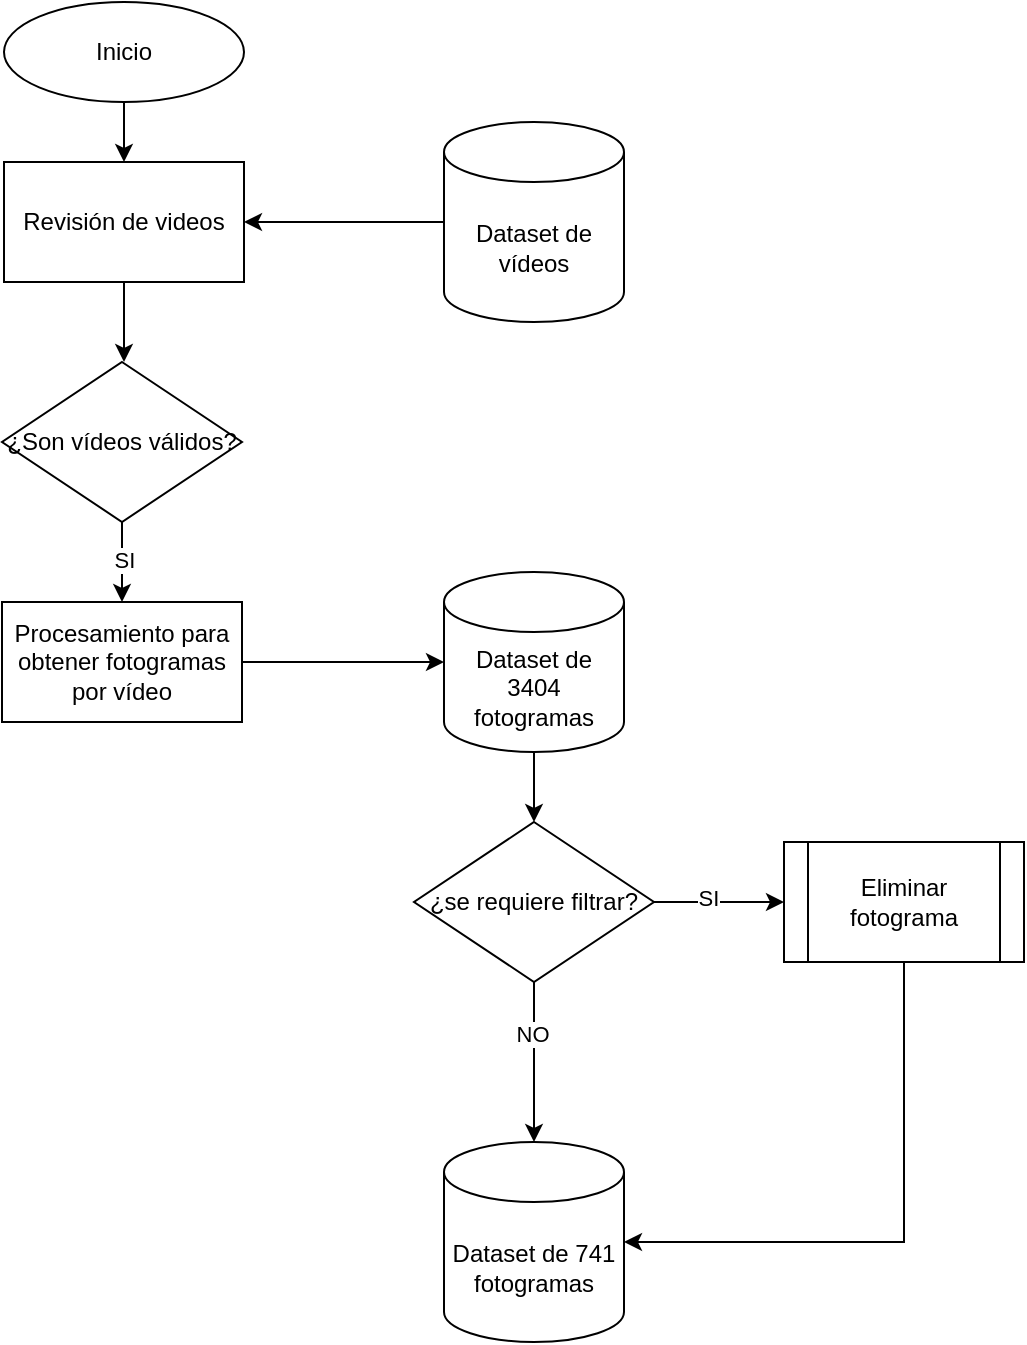 <mxfile version="25.0.3">
  <diagram name="Página-1" id="BRUkwJ32wp9qURs5Ah7D">
    <mxGraphModel dx="2074" dy="772" grid="1" gridSize="10" guides="1" tooltips="1" connect="1" arrows="1" fold="1" page="1" pageScale="1" pageWidth="827" pageHeight="1169" math="0" shadow="0">
      <root>
        <mxCell id="0" />
        <mxCell id="1" parent="0" />
        <mxCell id="SGzfCD33fUTljajn-jBd-3" value="" style="edgeStyle=orthogonalEdgeStyle;rounded=0;orthogonalLoop=1;jettySize=auto;html=1;" edge="1" parent="1" source="SGzfCD33fUTljajn-jBd-1" target="SGzfCD33fUTljajn-jBd-2">
          <mxGeometry relative="1" as="geometry" />
        </mxCell>
        <mxCell id="SGzfCD33fUTljajn-jBd-1" value="Inicio" style="ellipse;whiteSpace=wrap;html=1;" vertex="1" parent="1">
          <mxGeometry x="260" y="30" width="120" height="50" as="geometry" />
        </mxCell>
        <mxCell id="SGzfCD33fUTljajn-jBd-5" value="" style="edgeStyle=orthogonalEdgeStyle;rounded=0;orthogonalLoop=1;jettySize=auto;html=1;" edge="1" parent="1" source="SGzfCD33fUTljajn-jBd-2">
          <mxGeometry relative="1" as="geometry">
            <mxPoint x="320" y="210" as="targetPoint" />
          </mxGeometry>
        </mxCell>
        <mxCell id="SGzfCD33fUTljajn-jBd-2" value="Revisión de videos" style="whiteSpace=wrap;html=1;" vertex="1" parent="1">
          <mxGeometry x="260" y="110" width="120" height="60" as="geometry" />
        </mxCell>
        <mxCell id="SGzfCD33fUTljajn-jBd-7" value="" style="edgeStyle=orthogonalEdgeStyle;rounded=0;orthogonalLoop=1;jettySize=auto;html=1;" edge="1" parent="1" source="SGzfCD33fUTljajn-jBd-4" target="SGzfCD33fUTljajn-jBd-6">
          <mxGeometry relative="1" as="geometry" />
        </mxCell>
        <mxCell id="SGzfCD33fUTljajn-jBd-24" value="SI" style="edgeLabel;html=1;align=center;verticalAlign=middle;resizable=0;points=[];" vertex="1" connectable="0" parent="SGzfCD33fUTljajn-jBd-7">
          <mxGeometry x="-0.05" y="1" relative="1" as="geometry">
            <mxPoint as="offset" />
          </mxGeometry>
        </mxCell>
        <mxCell id="SGzfCD33fUTljajn-jBd-4" value="¿&lt;span style=&quot;background-color: initial;&quot;&gt;Son vídeos válidos?&lt;/span&gt;" style="rhombus;whiteSpace=wrap;html=1;" vertex="1" parent="1">
          <mxGeometry x="259" y="210" width="120" height="80" as="geometry" />
        </mxCell>
        <mxCell id="SGzfCD33fUTljajn-jBd-6" value="Procesamiento para obtener fotogramas por vídeo" style="whiteSpace=wrap;html=1;" vertex="1" parent="1">
          <mxGeometry x="259" y="330" width="120" height="60" as="geometry" />
        </mxCell>
        <mxCell id="SGzfCD33fUTljajn-jBd-21" value="" style="edgeStyle=orthogonalEdgeStyle;rounded=0;orthogonalLoop=1;jettySize=auto;html=1;" edge="1" parent="1" source="SGzfCD33fUTljajn-jBd-8" target="SGzfCD33fUTljajn-jBd-20">
          <mxGeometry relative="1" as="geometry" />
        </mxCell>
        <mxCell id="SGzfCD33fUTljajn-jBd-22" value="SI" style="edgeLabel;html=1;align=center;verticalAlign=middle;resizable=0;points=[];" vertex="1" connectable="0" parent="SGzfCD33fUTljajn-jBd-21">
          <mxGeometry x="-0.173" y="2" relative="1" as="geometry">
            <mxPoint as="offset" />
          </mxGeometry>
        </mxCell>
        <mxCell id="SGzfCD33fUTljajn-jBd-8" value="¿se requiere filtrar?" style="rhombus;whiteSpace=wrap;html=1;" vertex="1" parent="1">
          <mxGeometry x="465" y="440" width="120" height="80" as="geometry" />
        </mxCell>
        <mxCell id="SGzfCD33fUTljajn-jBd-13" style="edgeStyle=orthogonalEdgeStyle;rounded=0;orthogonalLoop=1;jettySize=auto;html=1;exitX=0.5;exitY=1;exitDx=0;exitDy=0;" edge="1" parent="1" source="SGzfCD33fUTljajn-jBd-8" target="SGzfCD33fUTljajn-jBd-12">
          <mxGeometry relative="1" as="geometry">
            <mxPoint x="465" y="580" as="sourcePoint" />
          </mxGeometry>
        </mxCell>
        <mxCell id="SGzfCD33fUTljajn-jBd-19" value="NO" style="edgeLabel;html=1;align=center;verticalAlign=middle;resizable=0;points=[];" vertex="1" connectable="0" parent="SGzfCD33fUTljajn-jBd-13">
          <mxGeometry x="-0.35" y="-1" relative="1" as="geometry">
            <mxPoint as="offset" />
          </mxGeometry>
        </mxCell>
        <mxCell id="SGzfCD33fUTljajn-jBd-12" value="Dataset de 741 fotogramas" style="shape=cylinder3;whiteSpace=wrap;html=1;boundedLbl=1;backgroundOutline=1;size=15;" vertex="1" parent="1">
          <mxGeometry x="480" y="600" width="90" height="100" as="geometry" />
        </mxCell>
        <mxCell id="SGzfCD33fUTljajn-jBd-15" style="edgeStyle=orthogonalEdgeStyle;rounded=0;orthogonalLoop=1;jettySize=auto;html=1;" edge="1" parent="1" source="SGzfCD33fUTljajn-jBd-14" target="SGzfCD33fUTljajn-jBd-2">
          <mxGeometry relative="1" as="geometry" />
        </mxCell>
        <mxCell id="SGzfCD33fUTljajn-jBd-14" value="Dataset de vídeos" style="shape=cylinder3;whiteSpace=wrap;html=1;boundedLbl=1;backgroundOutline=1;size=15;" vertex="1" parent="1">
          <mxGeometry x="480" y="90" width="90" height="100" as="geometry" />
        </mxCell>
        <mxCell id="SGzfCD33fUTljajn-jBd-18" style="edgeStyle=orthogonalEdgeStyle;rounded=0;orthogonalLoop=1;jettySize=auto;html=1;exitX=0.5;exitY=1;exitDx=0;exitDy=0;exitPerimeter=0;entryX=0.5;entryY=0;entryDx=0;entryDy=0;" edge="1" parent="1" source="SGzfCD33fUTljajn-jBd-16" target="SGzfCD33fUTljajn-jBd-8">
          <mxGeometry relative="1" as="geometry">
            <mxPoint x="320" y="420" as="targetPoint" />
          </mxGeometry>
        </mxCell>
        <mxCell id="SGzfCD33fUTljajn-jBd-16" value="Dataset de 3404 fotogramas" style="shape=cylinder3;whiteSpace=wrap;html=1;boundedLbl=1;backgroundOutline=1;size=15;" vertex="1" parent="1">
          <mxGeometry x="480" y="315" width="90" height="90" as="geometry" />
        </mxCell>
        <mxCell id="SGzfCD33fUTljajn-jBd-17" style="edgeStyle=orthogonalEdgeStyle;rounded=0;orthogonalLoop=1;jettySize=auto;html=1;entryX=0;entryY=0.5;entryDx=0;entryDy=0;entryPerimeter=0;" edge="1" parent="1" source="SGzfCD33fUTljajn-jBd-6" target="SGzfCD33fUTljajn-jBd-16">
          <mxGeometry relative="1" as="geometry" />
        </mxCell>
        <mxCell id="SGzfCD33fUTljajn-jBd-20" value="Eliminar fotograma" style="shape=process;whiteSpace=wrap;html=1;backgroundOutline=1;" vertex="1" parent="1">
          <mxGeometry x="650" y="450" width="120" height="60" as="geometry" />
        </mxCell>
        <mxCell id="SGzfCD33fUTljajn-jBd-23" style="edgeStyle=orthogonalEdgeStyle;rounded=0;orthogonalLoop=1;jettySize=auto;html=1;entryX=1;entryY=0.5;entryDx=0;entryDy=0;entryPerimeter=0;exitX=0.5;exitY=1;exitDx=0;exitDy=0;" edge="1" parent="1" source="SGzfCD33fUTljajn-jBd-20" target="SGzfCD33fUTljajn-jBd-12">
          <mxGeometry relative="1" as="geometry" />
        </mxCell>
      </root>
    </mxGraphModel>
  </diagram>
</mxfile>
